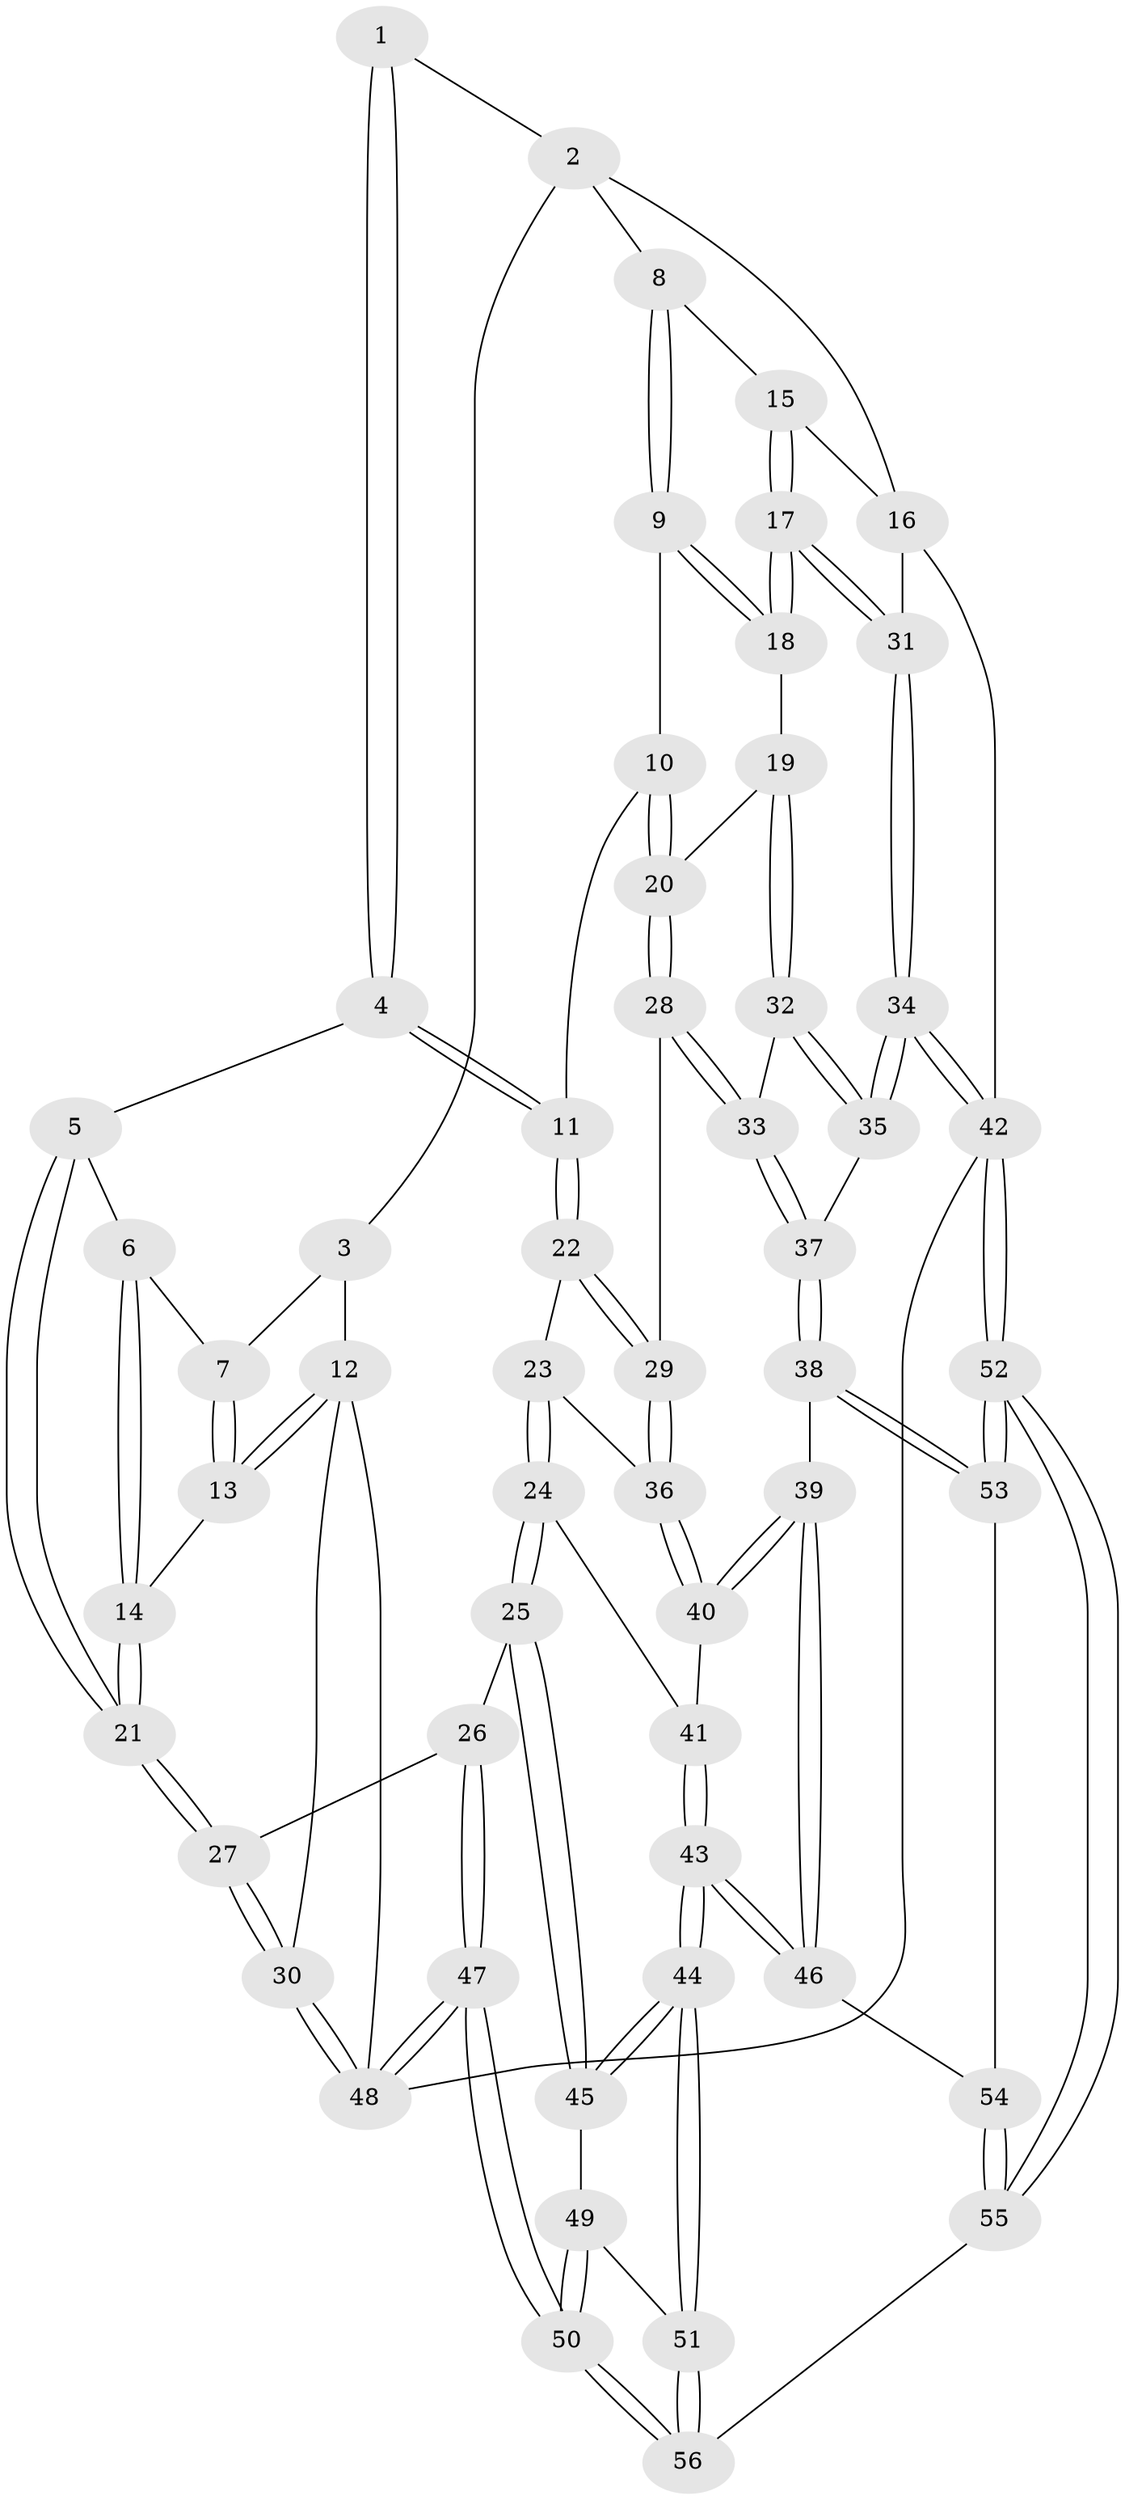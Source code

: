 // coarse degree distribution, {3: 0.15151515151515152, 5: 0.2727272727272727, 4: 0.5151515151515151, 6: 0.06060606060606061}
// Generated by graph-tools (version 1.1) at 2025/42/03/06/25 10:42:27]
// undirected, 56 vertices, 136 edges
graph export_dot {
graph [start="1"]
  node [color=gray90,style=filled];
  1 [pos="+0.3516818978534651+0"];
  2 [pos="+0.6943335697727752+0"];
  3 [pos="+0.3332765524647363+0"];
  4 [pos="+0.3772256913663449+0.342001990512164"];
  5 [pos="+0.37433588863514045+0.3433645151792132"];
  6 [pos="+0.09915676709371667+0.2600654140727989"];
  7 [pos="+0.07493209287159988+0.23647223950303584"];
  8 [pos="+0.7472684440318668+0.16237747739160094"];
  9 [pos="+0.7146791791991463+0.2595392788279491"];
  10 [pos="+0.686831834858211+0.30151149387269494"];
  11 [pos="+0.46493720905990854+0.3760165255629245"];
  12 [pos="+0+0.22352121058684676"];
  13 [pos="+0+0.2266107085267975"];
  14 [pos="+0.1340458358457768+0.4521564941699256"];
  15 [pos="+0.869582949598019+0.1912544238261905"];
  16 [pos="+1+0.16584273637834845"];
  17 [pos="+1+0.46407538390871056"];
  18 [pos="+1+0.4724797076570916"];
  19 [pos="+0.9390717915782881+0.5174548724173648"];
  20 [pos="+0.7336891494681727+0.4751014129179619"];
  21 [pos="+0.17802093888499992+0.5706609136957056"];
  22 [pos="+0.4764410944493182+0.43218925095234395"];
  23 [pos="+0.44225994398818125+0.5889764572977361"];
  24 [pos="+0.37664367432683743+0.6828502147685509"];
  25 [pos="+0.23952003819952541+0.7030490666967802"];
  26 [pos="+0.1967345065333787+0.6835466761010666"];
  27 [pos="+0.1530303933185466+0.6419125031502775"];
  28 [pos="+0.6971655386659774+0.5758583956171097"];
  29 [pos="+0.6232341752680828+0.5936840495905218"];
  30 [pos="+0+0.6525525413789409"];
  31 [pos="+1+0.46495348044522666"];
  32 [pos="+0.8997459274569682+0.6067117151110565"];
  33 [pos="+0.7674462913928668+0.6679173092247808"];
  34 [pos="+1+0.8456744035562332"];
  35 [pos="+0.9894284610586542+0.7791929661996133"];
  36 [pos="+0.6061168358389406+0.6122000297907689"];
  37 [pos="+0.7678617227286414+0.8172061483003109"];
  38 [pos="+0.7478681398612914+0.8422815892564919"];
  39 [pos="+0.6824697123539174+0.8184313788048286"];
  40 [pos="+0.5504376434189691+0.7412418832737976"];
  41 [pos="+0.5134960830671464+0.7489914997190646"];
  42 [pos="+1+1"];
  43 [pos="+0.4683269062189509+0.9266269215005437"];
  44 [pos="+0.45204843672916123+0.9404933097301882"];
  45 [pos="+0.2891234427935035+0.8152651668650157"];
  46 [pos="+0.47925539545334017+0.926310851404021"];
  47 [pos="+0+1"];
  48 [pos="+0+1"];
  49 [pos="+0.2775192154515064+0.8758735874140767"];
  50 [pos="+0.11388347500452438+1"];
  51 [pos="+0.41569361215925443+1"];
  52 [pos="+0.8270951544507565+1"];
  53 [pos="+0.7477447014097065+0.9683307253310449"];
  54 [pos="+0.5437887770638714+0.9385623599596176"];
  55 [pos="+0.6860228226021746+1"];
  56 [pos="+0.39719022591217523+1"];
  1 -- 2;
  1 -- 4;
  1 -- 4;
  2 -- 3;
  2 -- 8;
  2 -- 16;
  3 -- 7;
  3 -- 12;
  4 -- 5;
  4 -- 11;
  4 -- 11;
  5 -- 6;
  5 -- 21;
  5 -- 21;
  6 -- 7;
  6 -- 14;
  6 -- 14;
  7 -- 13;
  7 -- 13;
  8 -- 9;
  8 -- 9;
  8 -- 15;
  9 -- 10;
  9 -- 18;
  9 -- 18;
  10 -- 11;
  10 -- 20;
  10 -- 20;
  11 -- 22;
  11 -- 22;
  12 -- 13;
  12 -- 13;
  12 -- 30;
  12 -- 48;
  13 -- 14;
  14 -- 21;
  14 -- 21;
  15 -- 16;
  15 -- 17;
  15 -- 17;
  16 -- 31;
  16 -- 42;
  17 -- 18;
  17 -- 18;
  17 -- 31;
  17 -- 31;
  18 -- 19;
  19 -- 20;
  19 -- 32;
  19 -- 32;
  20 -- 28;
  20 -- 28;
  21 -- 27;
  21 -- 27;
  22 -- 23;
  22 -- 29;
  22 -- 29;
  23 -- 24;
  23 -- 24;
  23 -- 36;
  24 -- 25;
  24 -- 25;
  24 -- 41;
  25 -- 26;
  25 -- 45;
  25 -- 45;
  26 -- 27;
  26 -- 47;
  26 -- 47;
  27 -- 30;
  27 -- 30;
  28 -- 29;
  28 -- 33;
  28 -- 33;
  29 -- 36;
  29 -- 36;
  30 -- 48;
  30 -- 48;
  31 -- 34;
  31 -- 34;
  32 -- 33;
  32 -- 35;
  32 -- 35;
  33 -- 37;
  33 -- 37;
  34 -- 35;
  34 -- 35;
  34 -- 42;
  34 -- 42;
  35 -- 37;
  36 -- 40;
  36 -- 40;
  37 -- 38;
  37 -- 38;
  38 -- 39;
  38 -- 53;
  38 -- 53;
  39 -- 40;
  39 -- 40;
  39 -- 46;
  39 -- 46;
  40 -- 41;
  41 -- 43;
  41 -- 43;
  42 -- 52;
  42 -- 52;
  42 -- 48;
  43 -- 44;
  43 -- 44;
  43 -- 46;
  43 -- 46;
  44 -- 45;
  44 -- 45;
  44 -- 51;
  44 -- 51;
  45 -- 49;
  46 -- 54;
  47 -- 48;
  47 -- 48;
  47 -- 50;
  47 -- 50;
  49 -- 50;
  49 -- 50;
  49 -- 51;
  50 -- 56;
  50 -- 56;
  51 -- 56;
  51 -- 56;
  52 -- 53;
  52 -- 53;
  52 -- 55;
  52 -- 55;
  53 -- 54;
  54 -- 55;
  54 -- 55;
  55 -- 56;
}
